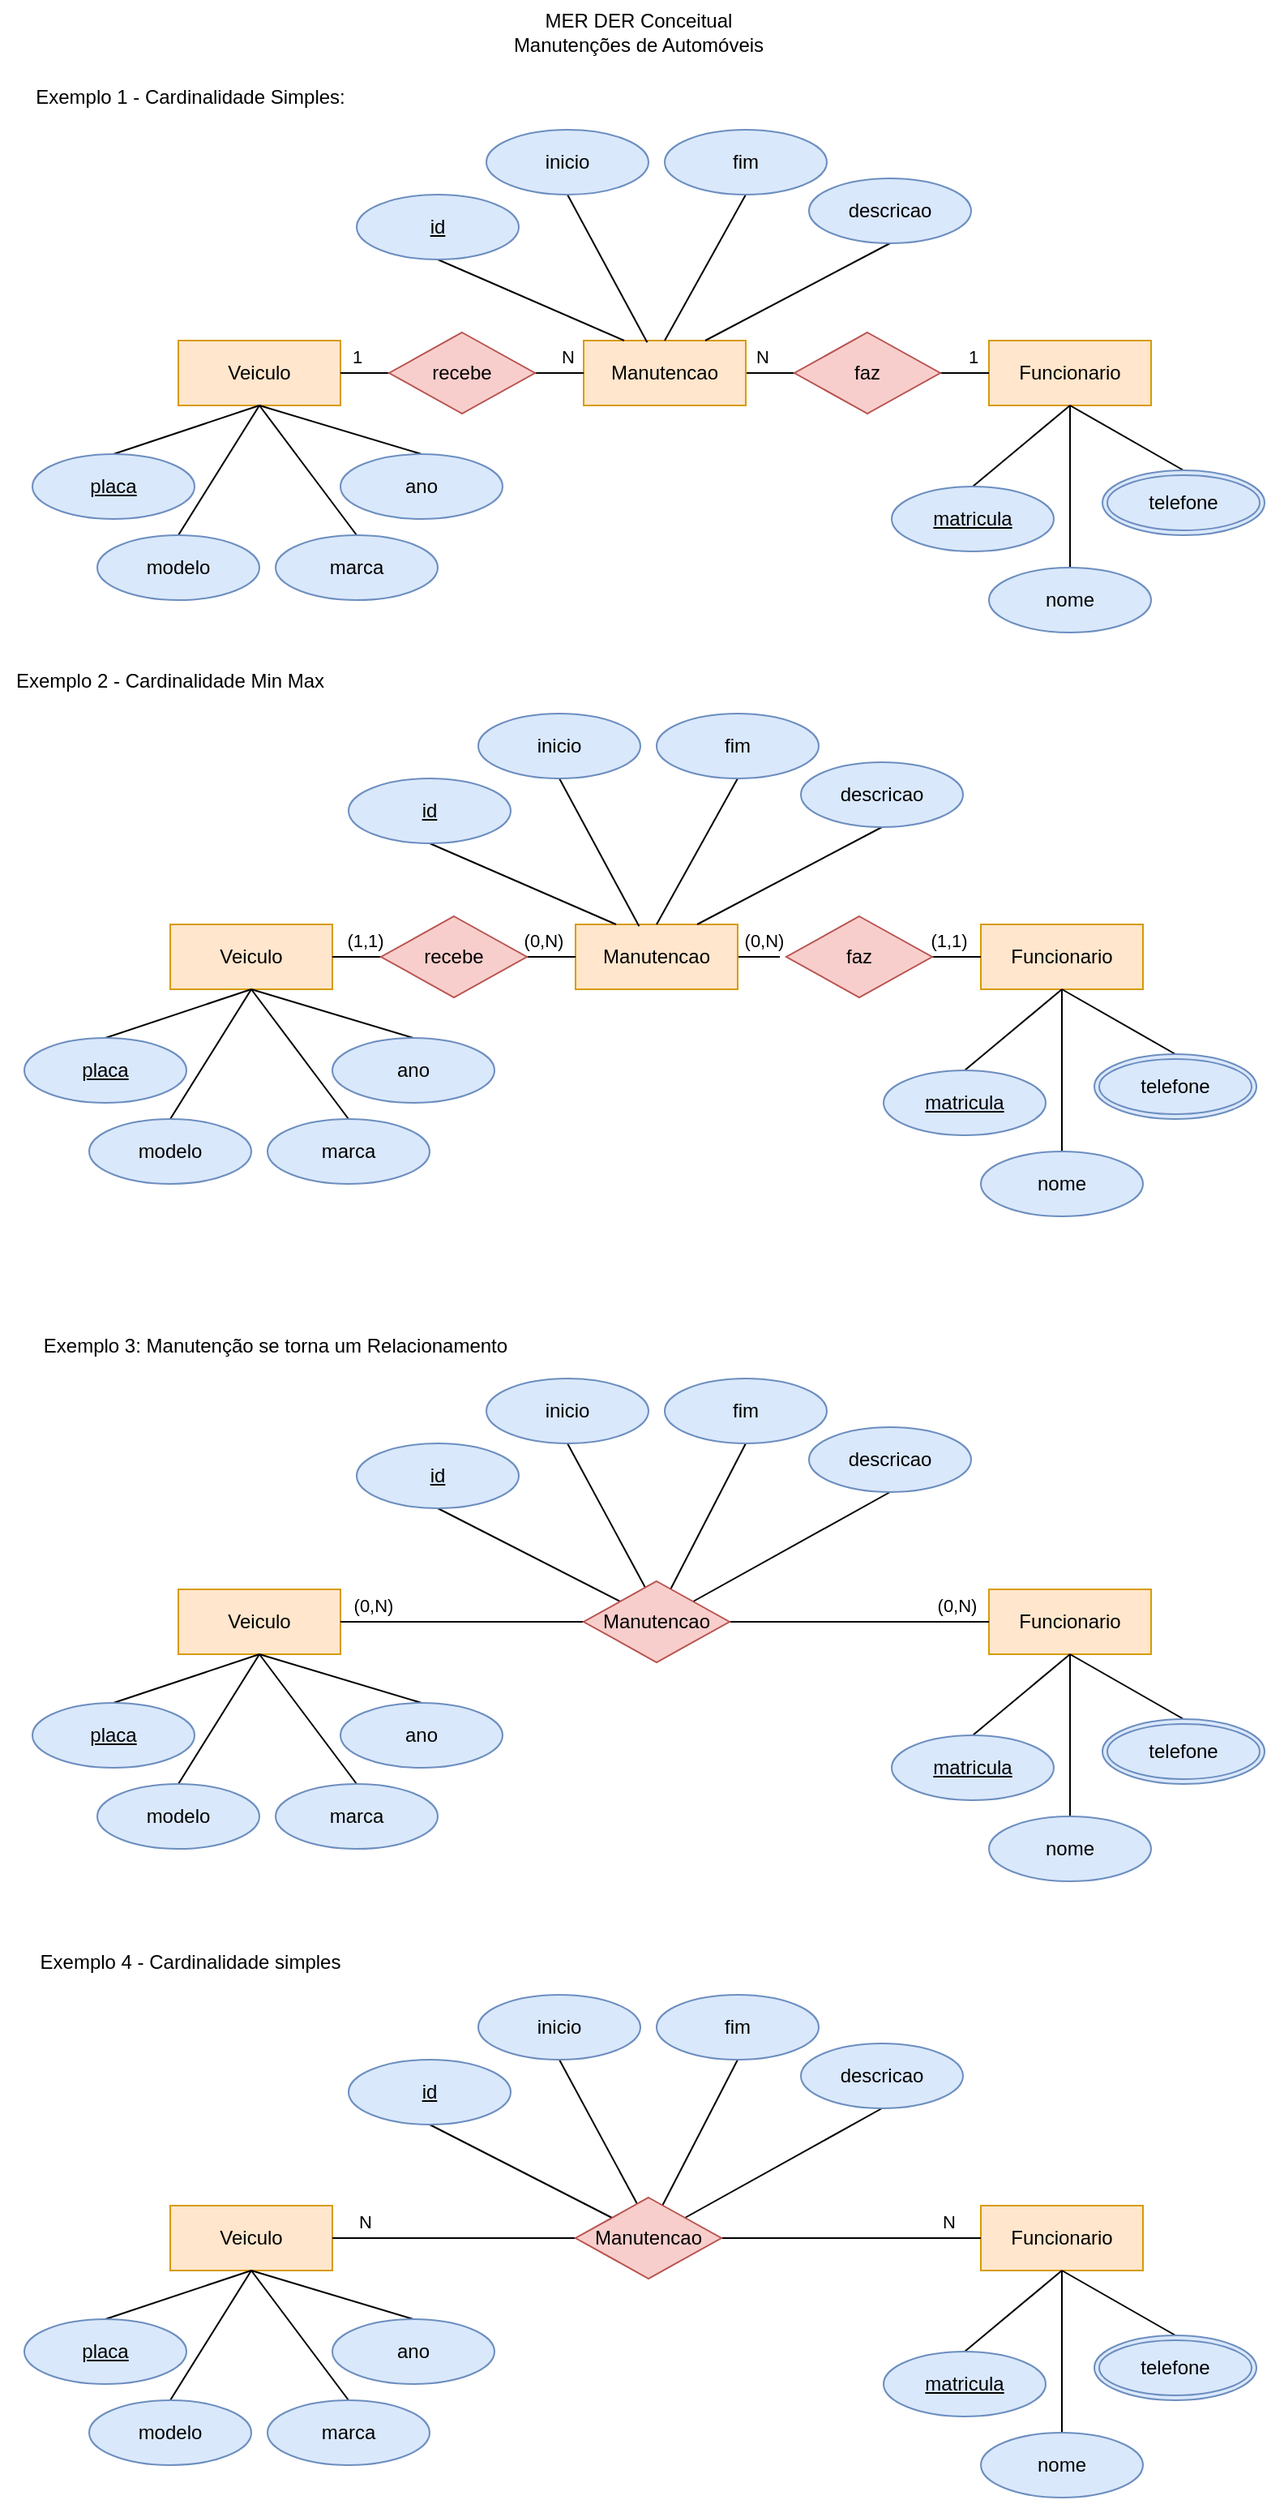 <mxfile version="21.0.6" type="device"><diagram name="Página-1" id="G_w3RPIUGbZeiHX4Vc47"><mxGraphModel dx="995" dy="638" grid="1" gridSize="10" guides="1" tooltips="1" connect="1" arrows="1" fold="1" page="1" pageScale="1" pageWidth="827" pageHeight="1169" math="0" shadow="0"><root><mxCell id="0"/><mxCell id="1" parent="0"/><mxCell id="p7MFXptIswiyRCbTGLs9-2" value="Veiculo" style="whiteSpace=wrap;html=1;align=center;fillColor=#ffe6cc;strokeColor=#d79b00;" vertex="1" parent="1"><mxGeometry x="130" y="260" width="100" height="40" as="geometry"/></mxCell><mxCell id="p7MFXptIswiyRCbTGLs9-3" value="MER DER Conceitual&lt;br&gt;Manutenções de Automóveis" style="text;html=1;strokeColor=none;fillColor=none;align=center;verticalAlign=middle;whiteSpace=wrap;rounded=0;" vertex="1" parent="1"><mxGeometry x="309" y="50" width="210" height="40" as="geometry"/></mxCell><mxCell id="p7MFXptIswiyRCbTGLs9-8" style="rounded=0;orthogonalLoop=1;jettySize=auto;html=1;exitX=0.5;exitY=0;exitDx=0;exitDy=0;entryX=0.5;entryY=1;entryDx=0;entryDy=0;endArrow=none;endFill=0;" edge="1" parent="1" source="p7MFXptIswiyRCbTGLs9-4" target="p7MFXptIswiyRCbTGLs9-2"><mxGeometry relative="1" as="geometry"/></mxCell><mxCell id="p7MFXptIswiyRCbTGLs9-4" value="placa" style="ellipse;whiteSpace=wrap;html=1;align=center;fontStyle=4;fillColor=#dae8fc;strokeColor=#6c8ebf;" vertex="1" parent="1"><mxGeometry x="40" y="330" width="100" height="40" as="geometry"/></mxCell><mxCell id="p7MFXptIswiyRCbTGLs9-9" style="rounded=0;orthogonalLoop=1;jettySize=auto;html=1;exitX=0.5;exitY=0;exitDx=0;exitDy=0;entryX=0.5;entryY=1;entryDx=0;entryDy=0;endArrow=none;endFill=0;" edge="1" parent="1" source="p7MFXptIswiyRCbTGLs9-5" target="p7MFXptIswiyRCbTGLs9-2"><mxGeometry relative="1" as="geometry"/></mxCell><mxCell id="p7MFXptIswiyRCbTGLs9-5" value="modelo" style="ellipse;whiteSpace=wrap;html=1;align=center;fillColor=#dae8fc;strokeColor=#6c8ebf;" vertex="1" parent="1"><mxGeometry x="80" y="380" width="100" height="40" as="geometry"/></mxCell><mxCell id="p7MFXptIswiyRCbTGLs9-10" style="rounded=0;orthogonalLoop=1;jettySize=auto;html=1;exitX=0.5;exitY=0;exitDx=0;exitDy=0;entryX=0.5;entryY=1;entryDx=0;entryDy=0;endArrow=none;endFill=0;" edge="1" parent="1" source="p7MFXptIswiyRCbTGLs9-6" target="p7MFXptIswiyRCbTGLs9-2"><mxGeometry relative="1" as="geometry"/></mxCell><mxCell id="p7MFXptIswiyRCbTGLs9-6" value="marca" style="ellipse;whiteSpace=wrap;html=1;align=center;fillColor=#dae8fc;strokeColor=#6c8ebf;" vertex="1" parent="1"><mxGeometry x="190" y="380" width="100" height="40" as="geometry"/></mxCell><mxCell id="p7MFXptIswiyRCbTGLs9-11" style="rounded=0;orthogonalLoop=1;jettySize=auto;html=1;exitX=0.5;exitY=0;exitDx=0;exitDy=0;entryX=0.5;entryY=1;entryDx=0;entryDy=0;endArrow=none;endFill=0;" edge="1" parent="1" source="p7MFXptIswiyRCbTGLs9-7" target="p7MFXptIswiyRCbTGLs9-2"><mxGeometry relative="1" as="geometry"/></mxCell><mxCell id="p7MFXptIswiyRCbTGLs9-7" value="ano" style="ellipse;whiteSpace=wrap;html=1;align=center;fillColor=#dae8fc;strokeColor=#6c8ebf;" vertex="1" parent="1"><mxGeometry x="230" y="330" width="100" height="40" as="geometry"/></mxCell><mxCell id="p7MFXptIswiyRCbTGLs9-12" value="Funcionario" style="whiteSpace=wrap;html=1;align=center;fillColor=#ffe6cc;strokeColor=#d79b00;" vertex="1" parent="1"><mxGeometry x="630" y="260" width="100" height="40" as="geometry"/></mxCell><mxCell id="p7MFXptIswiyRCbTGLs9-17" style="rounded=0;orthogonalLoop=1;jettySize=auto;html=1;exitX=0.5;exitY=0;exitDx=0;exitDy=0;endArrow=none;endFill=0;entryX=0.5;entryY=1;entryDx=0;entryDy=0;" edge="1" parent="1" source="p7MFXptIswiyRCbTGLs9-13" target="p7MFXptIswiyRCbTGLs9-12"><mxGeometry relative="1" as="geometry"><mxPoint x="660" y="300" as="targetPoint"/></mxGeometry></mxCell><mxCell id="p7MFXptIswiyRCbTGLs9-13" value="matricula" style="ellipse;whiteSpace=wrap;html=1;align=center;fontStyle=4;fillColor=#dae8fc;strokeColor=#6c8ebf;" vertex="1" parent="1"><mxGeometry x="570" y="350" width="100" height="40" as="geometry"/></mxCell><mxCell id="p7MFXptIswiyRCbTGLs9-18" style="rounded=0;orthogonalLoop=1;jettySize=auto;html=1;exitX=0.5;exitY=0;exitDx=0;exitDy=0;endArrow=none;endFill=0;entryX=0.5;entryY=1;entryDx=0;entryDy=0;" edge="1" parent="1" source="p7MFXptIswiyRCbTGLs9-14" target="p7MFXptIswiyRCbTGLs9-12"><mxGeometry relative="1" as="geometry"><mxPoint x="660.286" y="300" as="targetPoint"/></mxGeometry></mxCell><mxCell id="p7MFXptIswiyRCbTGLs9-14" value="nome" style="ellipse;whiteSpace=wrap;html=1;align=center;fillColor=#dae8fc;strokeColor=#6c8ebf;" vertex="1" parent="1"><mxGeometry x="630" y="400" width="100" height="40" as="geometry"/></mxCell><mxCell id="p7MFXptIswiyRCbTGLs9-16" style="rounded=0;orthogonalLoop=1;jettySize=auto;html=1;exitX=0.5;exitY=0;exitDx=0;exitDy=0;entryX=0.5;entryY=1;entryDx=0;entryDy=0;endArrow=none;endFill=0;" edge="1" parent="1" source="p7MFXptIswiyRCbTGLs9-15" target="p7MFXptIswiyRCbTGLs9-12"><mxGeometry relative="1" as="geometry"/></mxCell><mxCell id="p7MFXptIswiyRCbTGLs9-15" value="telefone" style="ellipse;shape=doubleEllipse;margin=3;whiteSpace=wrap;html=1;align=center;fillColor=#dae8fc;strokeColor=#6c8ebf;" vertex="1" parent="1"><mxGeometry x="700" y="340" width="100" height="40" as="geometry"/></mxCell><mxCell id="p7MFXptIswiyRCbTGLs9-33" value="N" style="edgeStyle=orthogonalEdgeStyle;rounded=0;orthogonalLoop=1;jettySize=auto;html=1;exitX=1;exitY=0.5;exitDx=0;exitDy=0;entryX=0;entryY=0.5;entryDx=0;entryDy=0;endArrow=none;endFill=0;" edge="1" parent="1" source="p7MFXptIswiyRCbTGLs9-19" target="p7MFXptIswiyRCbTGLs9-30"><mxGeometry x="-0.333" y="10" relative="1" as="geometry"><mxPoint as="offset"/></mxGeometry></mxCell><mxCell id="p7MFXptIswiyRCbTGLs9-19" value="Manutencao" style="whiteSpace=wrap;html=1;align=center;fillColor=#ffe6cc;strokeColor=#d79b00;" vertex="1" parent="1"><mxGeometry x="380" y="260" width="100" height="40" as="geometry"/></mxCell><mxCell id="p7MFXptIswiyRCbTGLs9-24" style="rounded=0;orthogonalLoop=1;jettySize=auto;html=1;exitX=0.5;exitY=1;exitDx=0;exitDy=0;entryX=0.25;entryY=0;entryDx=0;entryDy=0;endArrow=none;endFill=0;" edge="1" parent="1" source="p7MFXptIswiyRCbTGLs9-20" target="p7MFXptIswiyRCbTGLs9-19"><mxGeometry relative="1" as="geometry"/></mxCell><mxCell id="p7MFXptIswiyRCbTGLs9-20" value="id" style="ellipse;whiteSpace=wrap;html=1;align=center;fontStyle=4;fillColor=#dae8fc;strokeColor=#6c8ebf;" vertex="1" parent="1"><mxGeometry x="240" y="170" width="100" height="40" as="geometry"/></mxCell><mxCell id="p7MFXptIswiyRCbTGLs9-25" style="rounded=0;orthogonalLoop=1;jettySize=auto;html=1;exitX=0.5;exitY=1;exitDx=0;exitDy=0;endArrow=none;endFill=0;entryX=0.392;entryY=0.029;entryDx=0;entryDy=0;entryPerimeter=0;" edge="1" parent="1" source="p7MFXptIswiyRCbTGLs9-21" target="p7MFXptIswiyRCbTGLs9-19"><mxGeometry relative="1" as="geometry"><mxPoint x="420" y="260" as="targetPoint"/></mxGeometry></mxCell><mxCell id="p7MFXptIswiyRCbTGLs9-21" value="inicio" style="ellipse;whiteSpace=wrap;html=1;align=center;fontStyle=0;fillColor=#dae8fc;strokeColor=#6c8ebf;" vertex="1" parent="1"><mxGeometry x="320" y="130" width="100" height="40" as="geometry"/></mxCell><mxCell id="p7MFXptIswiyRCbTGLs9-26" style="rounded=0;orthogonalLoop=1;jettySize=auto;html=1;exitX=0.5;exitY=1;exitDx=0;exitDy=0;entryX=0.5;entryY=0;entryDx=0;entryDy=0;endArrow=none;endFill=0;" edge="1" parent="1" source="p7MFXptIswiyRCbTGLs9-22" target="p7MFXptIswiyRCbTGLs9-19"><mxGeometry relative="1" as="geometry"/></mxCell><mxCell id="p7MFXptIswiyRCbTGLs9-22" value="fim" style="ellipse;whiteSpace=wrap;html=1;align=center;fontStyle=0;fillColor=#dae8fc;strokeColor=#6c8ebf;" vertex="1" parent="1"><mxGeometry x="430" y="130" width="100" height="40" as="geometry"/></mxCell><mxCell id="p7MFXptIswiyRCbTGLs9-27" style="rounded=0;orthogonalLoop=1;jettySize=auto;html=1;exitX=0.5;exitY=1;exitDx=0;exitDy=0;entryX=0.75;entryY=0;entryDx=0;entryDy=0;endArrow=none;endFill=0;" edge="1" parent="1" source="p7MFXptIswiyRCbTGLs9-23" target="p7MFXptIswiyRCbTGLs9-19"><mxGeometry relative="1" as="geometry"/></mxCell><mxCell id="p7MFXptIswiyRCbTGLs9-23" value="descricao" style="ellipse;whiteSpace=wrap;html=1;align=center;fontStyle=0;fillColor=#dae8fc;strokeColor=#6c8ebf;" vertex="1" parent="1"><mxGeometry x="519" y="160" width="100" height="40" as="geometry"/></mxCell><mxCell id="p7MFXptIswiyRCbTGLs9-31" value="1" style="edgeStyle=orthogonalEdgeStyle;rounded=0;orthogonalLoop=1;jettySize=auto;html=1;exitX=0;exitY=0.5;exitDx=0;exitDy=0;entryX=1;entryY=0.5;entryDx=0;entryDy=0;endArrow=none;endFill=0;" edge="1" parent="1" source="p7MFXptIswiyRCbTGLs9-29" target="p7MFXptIswiyRCbTGLs9-2"><mxGeometry x="0.333" y="-10" relative="1" as="geometry"><mxPoint as="offset"/></mxGeometry></mxCell><mxCell id="p7MFXptIswiyRCbTGLs9-32" value="N" style="edgeStyle=orthogonalEdgeStyle;rounded=0;orthogonalLoop=1;jettySize=auto;html=1;exitX=1;exitY=0.5;exitDx=0;exitDy=0;entryX=0;entryY=0.5;entryDx=0;entryDy=0;endArrow=none;endFill=0;" edge="1" parent="1" source="p7MFXptIswiyRCbTGLs9-29" target="p7MFXptIswiyRCbTGLs9-19"><mxGeometry x="0.333" y="10" relative="1" as="geometry"><mxPoint as="offset"/></mxGeometry></mxCell><mxCell id="p7MFXptIswiyRCbTGLs9-29" value="recebe" style="shape=rhombus;perimeter=rhombusPerimeter;whiteSpace=wrap;html=1;align=center;fillColor=#f8cecc;strokeColor=#b85450;" vertex="1" parent="1"><mxGeometry x="260" y="255" width="90" height="50" as="geometry"/></mxCell><mxCell id="p7MFXptIswiyRCbTGLs9-34" value="1" style="edgeStyle=orthogonalEdgeStyle;rounded=0;orthogonalLoop=1;jettySize=auto;html=1;exitX=1;exitY=0.5;exitDx=0;exitDy=0;endArrow=none;endFill=0;" edge="1" parent="1" source="p7MFXptIswiyRCbTGLs9-30" target="p7MFXptIswiyRCbTGLs9-12"><mxGeometry x="0.6" y="10" relative="1" as="geometry"><mxPoint as="offset"/></mxGeometry></mxCell><mxCell id="p7MFXptIswiyRCbTGLs9-30" value="faz" style="shape=rhombus;perimeter=rhombusPerimeter;whiteSpace=wrap;html=1;align=center;fillColor=#f8cecc;strokeColor=#b85450;" vertex="1" parent="1"><mxGeometry x="510" y="255" width="90" height="50" as="geometry"/></mxCell><mxCell id="p7MFXptIswiyRCbTGLs9-38" value="Veiculo" style="whiteSpace=wrap;html=1;align=center;fillColor=#ffe6cc;strokeColor=#d79b00;" vertex="1" parent="1"><mxGeometry x="125" y="620" width="100" height="40" as="geometry"/></mxCell><mxCell id="p7MFXptIswiyRCbTGLs9-39" style="rounded=0;orthogonalLoop=1;jettySize=auto;html=1;exitX=0.5;exitY=0;exitDx=0;exitDy=0;entryX=0.5;entryY=1;entryDx=0;entryDy=0;endArrow=none;endFill=0;" edge="1" source="p7MFXptIswiyRCbTGLs9-40" target="p7MFXptIswiyRCbTGLs9-38" parent="1"><mxGeometry relative="1" as="geometry"/></mxCell><mxCell id="p7MFXptIswiyRCbTGLs9-40" value="placa" style="ellipse;whiteSpace=wrap;html=1;align=center;fontStyle=4;fillColor=#dae8fc;strokeColor=#6c8ebf;" vertex="1" parent="1"><mxGeometry x="35" y="690" width="100" height="40" as="geometry"/></mxCell><mxCell id="p7MFXptIswiyRCbTGLs9-41" style="rounded=0;orthogonalLoop=1;jettySize=auto;html=1;exitX=0.5;exitY=0;exitDx=0;exitDy=0;entryX=0.5;entryY=1;entryDx=0;entryDy=0;endArrow=none;endFill=0;" edge="1" source="p7MFXptIswiyRCbTGLs9-42" target="p7MFXptIswiyRCbTGLs9-38" parent="1"><mxGeometry relative="1" as="geometry"/></mxCell><mxCell id="p7MFXptIswiyRCbTGLs9-42" value="modelo" style="ellipse;whiteSpace=wrap;html=1;align=center;fillColor=#dae8fc;strokeColor=#6c8ebf;" vertex="1" parent="1"><mxGeometry x="75" y="740" width="100" height="40" as="geometry"/></mxCell><mxCell id="p7MFXptIswiyRCbTGLs9-43" style="rounded=0;orthogonalLoop=1;jettySize=auto;html=1;exitX=0.5;exitY=0;exitDx=0;exitDy=0;entryX=0.5;entryY=1;entryDx=0;entryDy=0;endArrow=none;endFill=0;" edge="1" source="p7MFXptIswiyRCbTGLs9-44" target="p7MFXptIswiyRCbTGLs9-38" parent="1"><mxGeometry relative="1" as="geometry"/></mxCell><mxCell id="p7MFXptIswiyRCbTGLs9-44" value="marca" style="ellipse;whiteSpace=wrap;html=1;align=center;fillColor=#dae8fc;strokeColor=#6c8ebf;" vertex="1" parent="1"><mxGeometry x="185" y="740" width="100" height="40" as="geometry"/></mxCell><mxCell id="p7MFXptIswiyRCbTGLs9-45" style="rounded=0;orthogonalLoop=1;jettySize=auto;html=1;exitX=0.5;exitY=0;exitDx=0;exitDy=0;entryX=0.5;entryY=1;entryDx=0;entryDy=0;endArrow=none;endFill=0;" edge="1" source="p7MFXptIswiyRCbTGLs9-46" target="p7MFXptIswiyRCbTGLs9-38" parent="1"><mxGeometry relative="1" as="geometry"/></mxCell><mxCell id="p7MFXptIswiyRCbTGLs9-46" value="ano" style="ellipse;whiteSpace=wrap;html=1;align=center;fillColor=#dae8fc;strokeColor=#6c8ebf;" vertex="1" parent="1"><mxGeometry x="225" y="690" width="100" height="40" as="geometry"/></mxCell><mxCell id="p7MFXptIswiyRCbTGLs9-47" value="Funcionario" style="whiteSpace=wrap;html=1;align=center;fillColor=#ffe6cc;strokeColor=#d79b00;" vertex="1" parent="1"><mxGeometry x="625" y="620" width="100" height="40" as="geometry"/></mxCell><mxCell id="p7MFXptIswiyRCbTGLs9-48" style="rounded=0;orthogonalLoop=1;jettySize=auto;html=1;exitX=0.5;exitY=0;exitDx=0;exitDy=0;endArrow=none;endFill=0;entryX=0.5;entryY=1;entryDx=0;entryDy=0;" edge="1" source="p7MFXptIswiyRCbTGLs9-49" target="p7MFXptIswiyRCbTGLs9-47" parent="1"><mxGeometry relative="1" as="geometry"><mxPoint x="655" y="660" as="targetPoint"/></mxGeometry></mxCell><mxCell id="p7MFXptIswiyRCbTGLs9-49" value="matricula" style="ellipse;whiteSpace=wrap;html=1;align=center;fontStyle=4;fillColor=#dae8fc;strokeColor=#6c8ebf;" vertex="1" parent="1"><mxGeometry x="565" y="710" width="100" height="40" as="geometry"/></mxCell><mxCell id="p7MFXptIswiyRCbTGLs9-50" style="rounded=0;orthogonalLoop=1;jettySize=auto;html=1;exitX=0.5;exitY=0;exitDx=0;exitDy=0;endArrow=none;endFill=0;entryX=0.5;entryY=1;entryDx=0;entryDy=0;" edge="1" source="p7MFXptIswiyRCbTGLs9-51" target="p7MFXptIswiyRCbTGLs9-47" parent="1"><mxGeometry relative="1" as="geometry"><mxPoint x="655.286" y="660" as="targetPoint"/></mxGeometry></mxCell><mxCell id="p7MFXptIswiyRCbTGLs9-51" value="nome" style="ellipse;whiteSpace=wrap;html=1;align=center;fillColor=#dae8fc;strokeColor=#6c8ebf;" vertex="1" parent="1"><mxGeometry x="625" y="760" width="100" height="40" as="geometry"/></mxCell><mxCell id="p7MFXptIswiyRCbTGLs9-52" style="rounded=0;orthogonalLoop=1;jettySize=auto;html=1;exitX=0.5;exitY=0;exitDx=0;exitDy=0;entryX=0.5;entryY=1;entryDx=0;entryDy=0;endArrow=none;endFill=0;" edge="1" source="p7MFXptIswiyRCbTGLs9-53" target="p7MFXptIswiyRCbTGLs9-47" parent="1"><mxGeometry relative="1" as="geometry"/></mxCell><mxCell id="p7MFXptIswiyRCbTGLs9-53" value="telefone" style="ellipse;shape=doubleEllipse;margin=3;whiteSpace=wrap;html=1;align=center;fillColor=#dae8fc;strokeColor=#6c8ebf;" vertex="1" parent="1"><mxGeometry x="695" y="700" width="100" height="40" as="geometry"/></mxCell><mxCell id="p7MFXptIswiyRCbTGLs9-54" value="(0,N)" style="edgeStyle=orthogonalEdgeStyle;rounded=0;orthogonalLoop=1;jettySize=auto;html=1;exitX=1;exitY=0.5;exitDx=0;exitDy=0;entryX=0;entryY=0.5;entryDx=0;entryDy=0;endArrow=none;endFill=0;" edge="1" parent="1"><mxGeometry x="0.333" y="10" relative="1" as="geometry"><mxPoint x="471" y="640" as="sourcePoint"/><mxPoint x="501" y="640" as="targetPoint"/><mxPoint as="offset"/></mxGeometry></mxCell><mxCell id="p7MFXptIswiyRCbTGLs9-55" value="Manutencao" style="whiteSpace=wrap;html=1;align=center;fillColor=#ffe6cc;strokeColor=#d79b00;" vertex="1" parent="1"><mxGeometry x="375" y="620" width="100" height="40" as="geometry"/></mxCell><mxCell id="p7MFXptIswiyRCbTGLs9-56" style="rounded=0;orthogonalLoop=1;jettySize=auto;html=1;exitX=0.5;exitY=1;exitDx=0;exitDy=0;entryX=0.25;entryY=0;entryDx=0;entryDy=0;endArrow=none;endFill=0;" edge="1" source="p7MFXptIswiyRCbTGLs9-57" target="p7MFXptIswiyRCbTGLs9-55" parent="1"><mxGeometry relative="1" as="geometry"/></mxCell><mxCell id="p7MFXptIswiyRCbTGLs9-57" value="id" style="ellipse;whiteSpace=wrap;html=1;align=center;fontStyle=4;fillColor=#dae8fc;strokeColor=#6c8ebf;" vertex="1" parent="1"><mxGeometry x="235" y="530" width="100" height="40" as="geometry"/></mxCell><mxCell id="p7MFXptIswiyRCbTGLs9-58" style="rounded=0;orthogonalLoop=1;jettySize=auto;html=1;exitX=0.5;exitY=1;exitDx=0;exitDy=0;endArrow=none;endFill=0;entryX=0.392;entryY=0.029;entryDx=0;entryDy=0;entryPerimeter=0;" edge="1" source="p7MFXptIswiyRCbTGLs9-59" target="p7MFXptIswiyRCbTGLs9-55" parent="1"><mxGeometry relative="1" as="geometry"><mxPoint x="415" y="620" as="targetPoint"/></mxGeometry></mxCell><mxCell id="p7MFXptIswiyRCbTGLs9-59" value="inicio" style="ellipse;whiteSpace=wrap;html=1;align=center;fontStyle=0;fillColor=#dae8fc;strokeColor=#6c8ebf;" vertex="1" parent="1"><mxGeometry x="315" y="490" width="100" height="40" as="geometry"/></mxCell><mxCell id="p7MFXptIswiyRCbTGLs9-60" style="rounded=0;orthogonalLoop=1;jettySize=auto;html=1;exitX=0.5;exitY=1;exitDx=0;exitDy=0;entryX=0.5;entryY=0;entryDx=0;entryDy=0;endArrow=none;endFill=0;" edge="1" source="p7MFXptIswiyRCbTGLs9-61" target="p7MFXptIswiyRCbTGLs9-55" parent="1"><mxGeometry relative="1" as="geometry"/></mxCell><mxCell id="p7MFXptIswiyRCbTGLs9-61" value="fim" style="ellipse;whiteSpace=wrap;html=1;align=center;fontStyle=0;fillColor=#dae8fc;strokeColor=#6c8ebf;" vertex="1" parent="1"><mxGeometry x="425" y="490" width="100" height="40" as="geometry"/></mxCell><mxCell id="p7MFXptIswiyRCbTGLs9-62" style="rounded=0;orthogonalLoop=1;jettySize=auto;html=1;exitX=0.5;exitY=1;exitDx=0;exitDy=0;entryX=0.75;entryY=0;entryDx=0;entryDy=0;endArrow=none;endFill=0;" edge="1" source="p7MFXptIswiyRCbTGLs9-63" target="p7MFXptIswiyRCbTGLs9-55" parent="1"><mxGeometry relative="1" as="geometry"/></mxCell><mxCell id="p7MFXptIswiyRCbTGLs9-63" value="descricao" style="ellipse;whiteSpace=wrap;html=1;align=center;fontStyle=0;fillColor=#dae8fc;strokeColor=#6c8ebf;" vertex="1" parent="1"><mxGeometry x="514" y="520" width="100" height="40" as="geometry"/></mxCell><mxCell id="p7MFXptIswiyRCbTGLs9-64" value="(1,1)" style="edgeStyle=orthogonalEdgeStyle;rounded=0;orthogonalLoop=1;jettySize=auto;html=1;exitX=0;exitY=0.5;exitDx=0;exitDy=0;entryX=1;entryY=0.5;entryDx=0;entryDy=0;endArrow=none;endFill=0;" edge="1" source="p7MFXptIswiyRCbTGLs9-66" target="p7MFXptIswiyRCbTGLs9-38" parent="1"><mxGeometry x="-0.333" y="-10" relative="1" as="geometry"><mxPoint as="offset"/></mxGeometry></mxCell><mxCell id="p7MFXptIswiyRCbTGLs9-65" value="(0,N)" style="edgeStyle=orthogonalEdgeStyle;rounded=0;orthogonalLoop=1;jettySize=auto;html=1;exitX=1;exitY=0.5;exitDx=0;exitDy=0;entryX=0;entryY=0.5;entryDx=0;entryDy=0;endArrow=none;endFill=0;" edge="1" source="p7MFXptIswiyRCbTGLs9-66" target="p7MFXptIswiyRCbTGLs9-55" parent="1"><mxGeometry x="-0.333" y="10" relative="1" as="geometry"><mxPoint as="offset"/></mxGeometry></mxCell><mxCell id="p7MFXptIswiyRCbTGLs9-66" value="recebe" style="shape=rhombus;perimeter=rhombusPerimeter;whiteSpace=wrap;html=1;align=center;fillColor=#f8cecc;strokeColor=#b85450;" vertex="1" parent="1"><mxGeometry x="255" y="615" width="90" height="50" as="geometry"/></mxCell><mxCell id="p7MFXptIswiyRCbTGLs9-67" value="(1,1)" style="edgeStyle=orthogonalEdgeStyle;rounded=0;orthogonalLoop=1;jettySize=auto;html=1;exitX=1;exitY=0.5;exitDx=0;exitDy=0;endArrow=none;endFill=0;" edge="1" source="p7MFXptIswiyRCbTGLs9-68" target="p7MFXptIswiyRCbTGLs9-47" parent="1"><mxGeometry x="0.2" y="10" relative="1" as="geometry"><mxPoint as="offset"/></mxGeometry></mxCell><mxCell id="p7MFXptIswiyRCbTGLs9-68" value="faz" style="shape=rhombus;perimeter=rhombusPerimeter;whiteSpace=wrap;html=1;align=center;fillColor=#f8cecc;strokeColor=#b85450;" vertex="1" parent="1"><mxGeometry x="505" y="615" width="90" height="50" as="geometry"/></mxCell><mxCell id="p7MFXptIswiyRCbTGLs9-69" value="Exemplo 1 - Cardinalidade Simples:" style="text;html=1;strokeColor=none;fillColor=none;align=center;verticalAlign=middle;whiteSpace=wrap;rounded=0;" vertex="1" parent="1"><mxGeometry x="35" y="100" width="205" height="20" as="geometry"/></mxCell><mxCell id="p7MFXptIswiyRCbTGLs9-70" value="Exemplo 2 - Cardinalidade Min Max" style="text;html=1;strokeColor=none;fillColor=none;align=center;verticalAlign=middle;whiteSpace=wrap;rounded=0;" vertex="1" parent="1"><mxGeometry x="20" y="460" width="210" height="20" as="geometry"/></mxCell><mxCell id="p7MFXptIswiyRCbTGLs9-71" value="Veiculo" style="whiteSpace=wrap;html=1;align=center;fillColor=#ffe6cc;strokeColor=#d79b00;" vertex="1" parent="1"><mxGeometry x="130" y="1030" width="100" height="40" as="geometry"/></mxCell><mxCell id="p7MFXptIswiyRCbTGLs9-72" style="rounded=0;orthogonalLoop=1;jettySize=auto;html=1;exitX=0.5;exitY=0;exitDx=0;exitDy=0;entryX=0.5;entryY=1;entryDx=0;entryDy=0;endArrow=none;endFill=0;" edge="1" source="p7MFXptIswiyRCbTGLs9-73" target="p7MFXptIswiyRCbTGLs9-71" parent="1"><mxGeometry relative="1" as="geometry"/></mxCell><mxCell id="p7MFXptIswiyRCbTGLs9-73" value="placa" style="ellipse;whiteSpace=wrap;html=1;align=center;fontStyle=4;fillColor=#dae8fc;strokeColor=#6c8ebf;" vertex="1" parent="1"><mxGeometry x="40" y="1100" width="100" height="40" as="geometry"/></mxCell><mxCell id="p7MFXptIswiyRCbTGLs9-74" style="rounded=0;orthogonalLoop=1;jettySize=auto;html=1;exitX=0.5;exitY=0;exitDx=0;exitDy=0;entryX=0.5;entryY=1;entryDx=0;entryDy=0;endArrow=none;endFill=0;" edge="1" source="p7MFXptIswiyRCbTGLs9-75" target="p7MFXptIswiyRCbTGLs9-71" parent="1"><mxGeometry relative="1" as="geometry"/></mxCell><mxCell id="p7MFXptIswiyRCbTGLs9-75" value="modelo" style="ellipse;whiteSpace=wrap;html=1;align=center;fillColor=#dae8fc;strokeColor=#6c8ebf;" vertex="1" parent="1"><mxGeometry x="80" y="1150" width="100" height="40" as="geometry"/></mxCell><mxCell id="p7MFXptIswiyRCbTGLs9-76" style="rounded=0;orthogonalLoop=1;jettySize=auto;html=1;exitX=0.5;exitY=0;exitDx=0;exitDy=0;entryX=0.5;entryY=1;entryDx=0;entryDy=0;endArrow=none;endFill=0;" edge="1" source="p7MFXptIswiyRCbTGLs9-77" target="p7MFXptIswiyRCbTGLs9-71" parent="1"><mxGeometry relative="1" as="geometry"/></mxCell><mxCell id="p7MFXptIswiyRCbTGLs9-77" value="marca" style="ellipse;whiteSpace=wrap;html=1;align=center;fillColor=#dae8fc;strokeColor=#6c8ebf;" vertex="1" parent="1"><mxGeometry x="190" y="1150" width="100" height="40" as="geometry"/></mxCell><mxCell id="p7MFXptIswiyRCbTGLs9-78" style="rounded=0;orthogonalLoop=1;jettySize=auto;html=1;exitX=0.5;exitY=0;exitDx=0;exitDy=0;entryX=0.5;entryY=1;entryDx=0;entryDy=0;endArrow=none;endFill=0;" edge="1" source="p7MFXptIswiyRCbTGLs9-79" target="p7MFXptIswiyRCbTGLs9-71" parent="1"><mxGeometry relative="1" as="geometry"/></mxCell><mxCell id="p7MFXptIswiyRCbTGLs9-79" value="ano" style="ellipse;whiteSpace=wrap;html=1;align=center;fillColor=#dae8fc;strokeColor=#6c8ebf;" vertex="1" parent="1"><mxGeometry x="230" y="1100" width="100" height="40" as="geometry"/></mxCell><mxCell id="p7MFXptIswiyRCbTGLs9-80" value="Funcionario" style="whiteSpace=wrap;html=1;align=center;fillColor=#ffe6cc;strokeColor=#d79b00;" vertex="1" parent="1"><mxGeometry x="630" y="1030" width="100" height="40" as="geometry"/></mxCell><mxCell id="p7MFXptIswiyRCbTGLs9-81" style="rounded=0;orthogonalLoop=1;jettySize=auto;html=1;exitX=0.5;exitY=0;exitDx=0;exitDy=0;endArrow=none;endFill=0;entryX=0.5;entryY=1;entryDx=0;entryDy=0;" edge="1" source="p7MFXptIswiyRCbTGLs9-82" target="p7MFXptIswiyRCbTGLs9-80" parent="1"><mxGeometry relative="1" as="geometry"><mxPoint x="660" y="1070" as="targetPoint"/></mxGeometry></mxCell><mxCell id="p7MFXptIswiyRCbTGLs9-82" value="matricula" style="ellipse;whiteSpace=wrap;html=1;align=center;fontStyle=4;fillColor=#dae8fc;strokeColor=#6c8ebf;" vertex="1" parent="1"><mxGeometry x="570" y="1120" width="100" height="40" as="geometry"/></mxCell><mxCell id="p7MFXptIswiyRCbTGLs9-83" style="rounded=0;orthogonalLoop=1;jettySize=auto;html=1;exitX=0.5;exitY=0;exitDx=0;exitDy=0;endArrow=none;endFill=0;entryX=0.5;entryY=1;entryDx=0;entryDy=0;" edge="1" source="p7MFXptIswiyRCbTGLs9-84" target="p7MFXptIswiyRCbTGLs9-80" parent="1"><mxGeometry relative="1" as="geometry"><mxPoint x="660.286" y="1070" as="targetPoint"/></mxGeometry></mxCell><mxCell id="p7MFXptIswiyRCbTGLs9-84" value="nome" style="ellipse;whiteSpace=wrap;html=1;align=center;fillColor=#dae8fc;strokeColor=#6c8ebf;" vertex="1" parent="1"><mxGeometry x="630" y="1170" width="100" height="40" as="geometry"/></mxCell><mxCell id="p7MFXptIswiyRCbTGLs9-85" style="rounded=0;orthogonalLoop=1;jettySize=auto;html=1;exitX=0.5;exitY=0;exitDx=0;exitDy=0;entryX=0.5;entryY=1;entryDx=0;entryDy=0;endArrow=none;endFill=0;" edge="1" source="p7MFXptIswiyRCbTGLs9-86" target="p7MFXptIswiyRCbTGLs9-80" parent="1"><mxGeometry relative="1" as="geometry"/></mxCell><mxCell id="p7MFXptIswiyRCbTGLs9-86" value="telefone" style="ellipse;shape=doubleEllipse;margin=3;whiteSpace=wrap;html=1;align=center;fillColor=#dae8fc;strokeColor=#6c8ebf;" vertex="1" parent="1"><mxGeometry x="700" y="1110" width="100" height="40" as="geometry"/></mxCell><mxCell id="p7MFXptIswiyRCbTGLs9-89" style="rounded=0;orthogonalLoop=1;jettySize=auto;html=1;exitX=0.5;exitY=1;exitDx=0;exitDy=0;entryX=0;entryY=0;entryDx=0;entryDy=0;endArrow=none;endFill=0;" edge="1" source="p7MFXptIswiyRCbTGLs9-90" target="p7MFXptIswiyRCbTGLs9-101" parent="1"><mxGeometry relative="1" as="geometry"><mxPoint x="405" y="1030" as="targetPoint"/></mxGeometry></mxCell><mxCell id="p7MFXptIswiyRCbTGLs9-90" value="id" style="ellipse;whiteSpace=wrap;html=1;align=center;fontStyle=4;fillColor=#dae8fc;strokeColor=#6c8ebf;" vertex="1" parent="1"><mxGeometry x="240" y="940" width="100" height="40" as="geometry"/></mxCell><mxCell id="p7MFXptIswiyRCbTGLs9-91" style="rounded=0;orthogonalLoop=1;jettySize=auto;html=1;exitX=0.5;exitY=1;exitDx=0;exitDy=0;endArrow=none;endFill=0;entryX=0.426;entryY=0.09;entryDx=0;entryDy=0;entryPerimeter=0;" edge="1" source="p7MFXptIswiyRCbTGLs9-92" target="p7MFXptIswiyRCbTGLs9-101" parent="1"><mxGeometry relative="1" as="geometry"><mxPoint x="410" y="1030" as="targetPoint"/></mxGeometry></mxCell><mxCell id="p7MFXptIswiyRCbTGLs9-92" value="inicio" style="ellipse;whiteSpace=wrap;html=1;align=center;fontStyle=0;fillColor=#dae8fc;strokeColor=#6c8ebf;" vertex="1" parent="1"><mxGeometry x="320" y="900" width="100" height="40" as="geometry"/></mxCell><mxCell id="p7MFXptIswiyRCbTGLs9-93" style="rounded=0;orthogonalLoop=1;jettySize=auto;html=1;exitX=0.5;exitY=1;exitDx=0;exitDy=0;endArrow=none;endFill=0;entryX=0.593;entryY=0.107;entryDx=0;entryDy=0;entryPerimeter=0;" edge="1" source="p7MFXptIswiyRCbTGLs9-94" target="p7MFXptIswiyRCbTGLs9-101" parent="1"><mxGeometry relative="1" as="geometry"><mxPoint x="440" y="1030" as="targetPoint"/></mxGeometry></mxCell><mxCell id="p7MFXptIswiyRCbTGLs9-94" value="fim" style="ellipse;whiteSpace=wrap;html=1;align=center;fontStyle=0;fillColor=#dae8fc;strokeColor=#6c8ebf;" vertex="1" parent="1"><mxGeometry x="430" y="900" width="100" height="40" as="geometry"/></mxCell><mxCell id="p7MFXptIswiyRCbTGLs9-95" style="rounded=0;orthogonalLoop=1;jettySize=auto;html=1;exitX=0.5;exitY=1;exitDx=0;exitDy=0;entryX=1;entryY=0;entryDx=0;entryDy=0;endArrow=none;endFill=0;" edge="1" source="p7MFXptIswiyRCbTGLs9-96" target="p7MFXptIswiyRCbTGLs9-101" parent="1"><mxGeometry relative="1" as="geometry"><mxPoint x="455" y="1030" as="targetPoint"/></mxGeometry></mxCell><mxCell id="p7MFXptIswiyRCbTGLs9-96" value="descricao" style="ellipse;whiteSpace=wrap;html=1;align=center;fontStyle=0;fillColor=#dae8fc;strokeColor=#6c8ebf;" vertex="1" parent="1"><mxGeometry x="519" y="930" width="100" height="40" as="geometry"/></mxCell><mxCell id="p7MFXptIswiyRCbTGLs9-97" value="(0,N)" style="edgeStyle=orthogonalEdgeStyle;rounded=0;orthogonalLoop=1;jettySize=auto;html=1;exitX=0;exitY=0.5;exitDx=0;exitDy=0;entryX=1;entryY=0.5;entryDx=0;entryDy=0;endArrow=none;endFill=0;" edge="1" source="p7MFXptIswiyRCbTGLs9-101" target="p7MFXptIswiyRCbTGLs9-71" parent="1"><mxGeometry x="0.733" y="-10" relative="1" as="geometry"><mxPoint x="260" y="1050" as="sourcePoint"/><mxPoint as="offset"/></mxGeometry></mxCell><mxCell id="p7MFXptIswiyRCbTGLs9-100" value="(0,N)" style="edgeStyle=orthogonalEdgeStyle;rounded=0;orthogonalLoop=1;jettySize=auto;html=1;exitX=1;exitY=0.5;exitDx=0;exitDy=0;endArrow=none;endFill=0;" edge="1" source="p7MFXptIswiyRCbTGLs9-101" target="p7MFXptIswiyRCbTGLs9-80" parent="1"><mxGeometry x="0.75" y="10" relative="1" as="geometry"><mxPoint as="offset"/></mxGeometry></mxCell><mxCell id="p7MFXptIswiyRCbTGLs9-101" value="Manutencao" style="shape=rhombus;perimeter=rhombusPerimeter;whiteSpace=wrap;html=1;align=center;fillColor=#f8cecc;strokeColor=#b85450;" vertex="1" parent="1"><mxGeometry x="380" y="1025" width="90" height="50" as="geometry"/></mxCell><mxCell id="p7MFXptIswiyRCbTGLs9-102" value="Exemplo 3: Manutenção se torna um Relacionamento" style="text;html=1;strokeColor=none;fillColor=none;align=center;verticalAlign=middle;whiteSpace=wrap;rounded=0;" vertex="1" parent="1"><mxGeometry x="40" y="870" width="300" height="20" as="geometry"/></mxCell><mxCell id="p7MFXptIswiyRCbTGLs9-103" value="Veiculo" style="whiteSpace=wrap;html=1;align=center;fillColor=#ffe6cc;strokeColor=#d79b00;" vertex="1" parent="1"><mxGeometry x="125" y="1410" width="100" height="40" as="geometry"/></mxCell><mxCell id="p7MFXptIswiyRCbTGLs9-104" style="rounded=0;orthogonalLoop=1;jettySize=auto;html=1;exitX=0.5;exitY=0;exitDx=0;exitDy=0;entryX=0.5;entryY=1;entryDx=0;entryDy=0;endArrow=none;endFill=0;" edge="1" source="p7MFXptIswiyRCbTGLs9-105" target="p7MFXptIswiyRCbTGLs9-103" parent="1"><mxGeometry relative="1" as="geometry"/></mxCell><mxCell id="p7MFXptIswiyRCbTGLs9-105" value="placa" style="ellipse;whiteSpace=wrap;html=1;align=center;fontStyle=4;fillColor=#dae8fc;strokeColor=#6c8ebf;" vertex="1" parent="1"><mxGeometry x="35" y="1480" width="100" height="40" as="geometry"/></mxCell><mxCell id="p7MFXptIswiyRCbTGLs9-106" style="rounded=0;orthogonalLoop=1;jettySize=auto;html=1;exitX=0.5;exitY=0;exitDx=0;exitDy=0;entryX=0.5;entryY=1;entryDx=0;entryDy=0;endArrow=none;endFill=0;" edge="1" source="p7MFXptIswiyRCbTGLs9-107" target="p7MFXptIswiyRCbTGLs9-103" parent="1"><mxGeometry relative="1" as="geometry"/></mxCell><mxCell id="p7MFXptIswiyRCbTGLs9-107" value="modelo" style="ellipse;whiteSpace=wrap;html=1;align=center;fillColor=#dae8fc;strokeColor=#6c8ebf;" vertex="1" parent="1"><mxGeometry x="75" y="1530" width="100" height="40" as="geometry"/></mxCell><mxCell id="p7MFXptIswiyRCbTGLs9-108" style="rounded=0;orthogonalLoop=1;jettySize=auto;html=1;exitX=0.5;exitY=0;exitDx=0;exitDy=0;entryX=0.5;entryY=1;entryDx=0;entryDy=0;endArrow=none;endFill=0;" edge="1" source="p7MFXptIswiyRCbTGLs9-109" target="p7MFXptIswiyRCbTGLs9-103" parent="1"><mxGeometry relative="1" as="geometry"/></mxCell><mxCell id="p7MFXptIswiyRCbTGLs9-109" value="marca" style="ellipse;whiteSpace=wrap;html=1;align=center;fillColor=#dae8fc;strokeColor=#6c8ebf;" vertex="1" parent="1"><mxGeometry x="185" y="1530" width="100" height="40" as="geometry"/></mxCell><mxCell id="p7MFXptIswiyRCbTGLs9-110" style="rounded=0;orthogonalLoop=1;jettySize=auto;html=1;exitX=0.5;exitY=0;exitDx=0;exitDy=0;entryX=0.5;entryY=1;entryDx=0;entryDy=0;endArrow=none;endFill=0;" edge="1" source="p7MFXptIswiyRCbTGLs9-111" target="p7MFXptIswiyRCbTGLs9-103" parent="1"><mxGeometry relative="1" as="geometry"/></mxCell><mxCell id="p7MFXptIswiyRCbTGLs9-111" value="ano" style="ellipse;whiteSpace=wrap;html=1;align=center;fillColor=#dae8fc;strokeColor=#6c8ebf;" vertex="1" parent="1"><mxGeometry x="225" y="1480" width="100" height="40" as="geometry"/></mxCell><mxCell id="p7MFXptIswiyRCbTGLs9-112" value="Funcionario" style="whiteSpace=wrap;html=1;align=center;fillColor=#ffe6cc;strokeColor=#d79b00;" vertex="1" parent="1"><mxGeometry x="625" y="1410" width="100" height="40" as="geometry"/></mxCell><mxCell id="p7MFXptIswiyRCbTGLs9-113" style="rounded=0;orthogonalLoop=1;jettySize=auto;html=1;exitX=0.5;exitY=0;exitDx=0;exitDy=0;endArrow=none;endFill=0;entryX=0.5;entryY=1;entryDx=0;entryDy=0;" edge="1" source="p7MFXptIswiyRCbTGLs9-114" target="p7MFXptIswiyRCbTGLs9-112" parent="1"><mxGeometry relative="1" as="geometry"><mxPoint x="655" y="1450" as="targetPoint"/></mxGeometry></mxCell><mxCell id="p7MFXptIswiyRCbTGLs9-114" value="matricula" style="ellipse;whiteSpace=wrap;html=1;align=center;fontStyle=4;fillColor=#dae8fc;strokeColor=#6c8ebf;" vertex="1" parent="1"><mxGeometry x="565" y="1500" width="100" height="40" as="geometry"/></mxCell><mxCell id="p7MFXptIswiyRCbTGLs9-115" style="rounded=0;orthogonalLoop=1;jettySize=auto;html=1;exitX=0.5;exitY=0;exitDx=0;exitDy=0;endArrow=none;endFill=0;entryX=0.5;entryY=1;entryDx=0;entryDy=0;" edge="1" source="p7MFXptIswiyRCbTGLs9-116" target="p7MFXptIswiyRCbTGLs9-112" parent="1"><mxGeometry relative="1" as="geometry"><mxPoint x="655.286" y="1450" as="targetPoint"/></mxGeometry></mxCell><mxCell id="p7MFXptIswiyRCbTGLs9-116" value="nome" style="ellipse;whiteSpace=wrap;html=1;align=center;fillColor=#dae8fc;strokeColor=#6c8ebf;" vertex="1" parent="1"><mxGeometry x="625" y="1550" width="100" height="40" as="geometry"/></mxCell><mxCell id="p7MFXptIswiyRCbTGLs9-117" style="rounded=0;orthogonalLoop=1;jettySize=auto;html=1;exitX=0.5;exitY=0;exitDx=0;exitDy=0;entryX=0.5;entryY=1;entryDx=0;entryDy=0;endArrow=none;endFill=0;" edge="1" source="p7MFXptIswiyRCbTGLs9-118" target="p7MFXptIswiyRCbTGLs9-112" parent="1"><mxGeometry relative="1" as="geometry"/></mxCell><mxCell id="p7MFXptIswiyRCbTGLs9-118" value="telefone" style="ellipse;shape=doubleEllipse;margin=3;whiteSpace=wrap;html=1;align=center;fillColor=#dae8fc;strokeColor=#6c8ebf;" vertex="1" parent="1"><mxGeometry x="695" y="1490" width="100" height="40" as="geometry"/></mxCell><mxCell id="p7MFXptIswiyRCbTGLs9-119" style="rounded=0;orthogonalLoop=1;jettySize=auto;html=1;exitX=0.5;exitY=1;exitDx=0;exitDy=0;entryX=0;entryY=0;entryDx=0;entryDy=0;endArrow=none;endFill=0;" edge="1" source="p7MFXptIswiyRCbTGLs9-120" target="p7MFXptIswiyRCbTGLs9-129" parent="1"><mxGeometry relative="1" as="geometry"><mxPoint x="400" y="1410" as="targetPoint"/></mxGeometry></mxCell><mxCell id="p7MFXptIswiyRCbTGLs9-120" value="id" style="ellipse;whiteSpace=wrap;html=1;align=center;fontStyle=4;fillColor=#dae8fc;strokeColor=#6c8ebf;" vertex="1" parent="1"><mxGeometry x="235" y="1320" width="100" height="40" as="geometry"/></mxCell><mxCell id="p7MFXptIswiyRCbTGLs9-121" style="rounded=0;orthogonalLoop=1;jettySize=auto;html=1;exitX=0.5;exitY=1;exitDx=0;exitDy=0;endArrow=none;endFill=0;entryX=0.426;entryY=0.09;entryDx=0;entryDy=0;entryPerimeter=0;" edge="1" source="p7MFXptIswiyRCbTGLs9-122" target="p7MFXptIswiyRCbTGLs9-129" parent="1"><mxGeometry relative="1" as="geometry"><mxPoint x="405" y="1410" as="targetPoint"/></mxGeometry></mxCell><mxCell id="p7MFXptIswiyRCbTGLs9-122" value="inicio" style="ellipse;whiteSpace=wrap;html=1;align=center;fontStyle=0;fillColor=#dae8fc;strokeColor=#6c8ebf;" vertex="1" parent="1"><mxGeometry x="315" y="1280" width="100" height="40" as="geometry"/></mxCell><mxCell id="p7MFXptIswiyRCbTGLs9-123" style="rounded=0;orthogonalLoop=1;jettySize=auto;html=1;exitX=0.5;exitY=1;exitDx=0;exitDy=0;endArrow=none;endFill=0;entryX=0.593;entryY=0.107;entryDx=0;entryDy=0;entryPerimeter=0;" edge="1" source="p7MFXptIswiyRCbTGLs9-124" target="p7MFXptIswiyRCbTGLs9-129" parent="1"><mxGeometry relative="1" as="geometry"><mxPoint x="435" y="1410" as="targetPoint"/></mxGeometry></mxCell><mxCell id="p7MFXptIswiyRCbTGLs9-124" value="fim" style="ellipse;whiteSpace=wrap;html=1;align=center;fontStyle=0;fillColor=#dae8fc;strokeColor=#6c8ebf;" vertex="1" parent="1"><mxGeometry x="425" y="1280" width="100" height="40" as="geometry"/></mxCell><mxCell id="p7MFXptIswiyRCbTGLs9-125" style="rounded=0;orthogonalLoop=1;jettySize=auto;html=1;exitX=0.5;exitY=1;exitDx=0;exitDy=0;entryX=1;entryY=0;entryDx=0;entryDy=0;endArrow=none;endFill=0;" edge="1" source="p7MFXptIswiyRCbTGLs9-126" target="p7MFXptIswiyRCbTGLs9-129" parent="1"><mxGeometry relative="1" as="geometry"><mxPoint x="450" y="1410" as="targetPoint"/></mxGeometry></mxCell><mxCell id="p7MFXptIswiyRCbTGLs9-126" value="descricao" style="ellipse;whiteSpace=wrap;html=1;align=center;fontStyle=0;fillColor=#dae8fc;strokeColor=#6c8ebf;" vertex="1" parent="1"><mxGeometry x="514" y="1310" width="100" height="40" as="geometry"/></mxCell><mxCell id="p7MFXptIswiyRCbTGLs9-127" value="N" style="edgeStyle=orthogonalEdgeStyle;rounded=0;orthogonalLoop=1;jettySize=auto;html=1;exitX=0;exitY=0.5;exitDx=0;exitDy=0;entryX=1;entryY=0.5;entryDx=0;entryDy=0;endArrow=none;endFill=0;" edge="1" source="p7MFXptIswiyRCbTGLs9-129" target="p7MFXptIswiyRCbTGLs9-103" parent="1"><mxGeometry x="0.733" y="-10" relative="1" as="geometry"><mxPoint x="255" y="1430" as="sourcePoint"/><mxPoint as="offset"/></mxGeometry></mxCell><mxCell id="p7MFXptIswiyRCbTGLs9-128" value="N" style="edgeStyle=orthogonalEdgeStyle;rounded=0;orthogonalLoop=1;jettySize=auto;html=1;exitX=1;exitY=0.5;exitDx=0;exitDy=0;endArrow=none;endFill=0;" edge="1" source="p7MFXptIswiyRCbTGLs9-129" target="p7MFXptIswiyRCbTGLs9-112" parent="1"><mxGeometry x="0.75" y="10" relative="1" as="geometry"><mxPoint as="offset"/></mxGeometry></mxCell><mxCell id="p7MFXptIswiyRCbTGLs9-129" value="Manutencao" style="shape=rhombus;perimeter=rhombusPerimeter;whiteSpace=wrap;html=1;align=center;fillColor=#f8cecc;strokeColor=#b85450;" vertex="1" parent="1"><mxGeometry x="375" y="1405" width="90" height="50" as="geometry"/></mxCell><mxCell id="p7MFXptIswiyRCbTGLs9-130" value="Exemplo 4 - Cardinalidade simples" style="text;html=1;strokeColor=none;fillColor=none;align=center;verticalAlign=middle;whiteSpace=wrap;rounded=0;" vertex="1" parent="1"><mxGeometry x="35" y="1250" width="205" height="20" as="geometry"/></mxCell></root></mxGraphModel></diagram></mxfile>